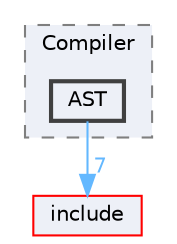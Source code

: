 digraph "/Users/fola/Documents/ArkScript/Ark/src/arkreactor/Compiler/AST"
{
 // INTERACTIVE_SVG=YES
 // LATEX_PDF_SIZE
  bgcolor="transparent";
  edge [fontname=Helvetica,fontsize=10,labelfontname=Helvetica,labelfontsize=10];
  node [fontname=Helvetica,fontsize=10,shape=box,height=0.2,width=0.4];
  compound=true
  subgraph clusterdir_548d85becfdd8b4d1d64f6a452aea6ab {
    graph [ bgcolor="#edf0f7", pencolor="grey50", label="Compiler", fontname=Helvetica,fontsize=10 style="filled,dashed", URL="dir_548d85becfdd8b4d1d64f6a452aea6ab.html",tooltip=""]
  dir_60d9a1ba7355fd01e18353677e9347b6 [label="AST", fillcolor="#edf0f7", color="grey25", style="filled,bold", URL="dir_60d9a1ba7355fd01e18353677e9347b6.html",tooltip=""];
  }
  dir_d44c64559bbebec7f509842c48db8b23 [label="include", fillcolor="#edf0f7", color="red", style="filled", URL="dir_d44c64559bbebec7f509842c48db8b23.html",tooltip=""];
  dir_60d9a1ba7355fd01e18353677e9347b6->dir_d44c64559bbebec7f509842c48db8b23 [headlabel="7", labeldistance=1.5 headhref="dir_000004_000021.html" href="dir_000004_000021.html" color="steelblue1" fontcolor="steelblue1"];
}
